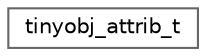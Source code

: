 digraph "Graphical Class Hierarchy"
{
 // LATEX_PDF_SIZE
  bgcolor="transparent";
  edge [fontname=Helvetica,fontsize=10,labelfontname=Helvetica,labelfontsize=10];
  node [fontname=Helvetica,fontsize=10,shape=box,height=0.2,width=0.4];
  rankdir="LR";
  Node0 [id="Node000000",label="tinyobj_attrib_t",height=0.2,width=0.4,color="grey40", fillcolor="white", style="filled",URL="$structtinyobj__attrib__t.html",tooltip=" "];
}
